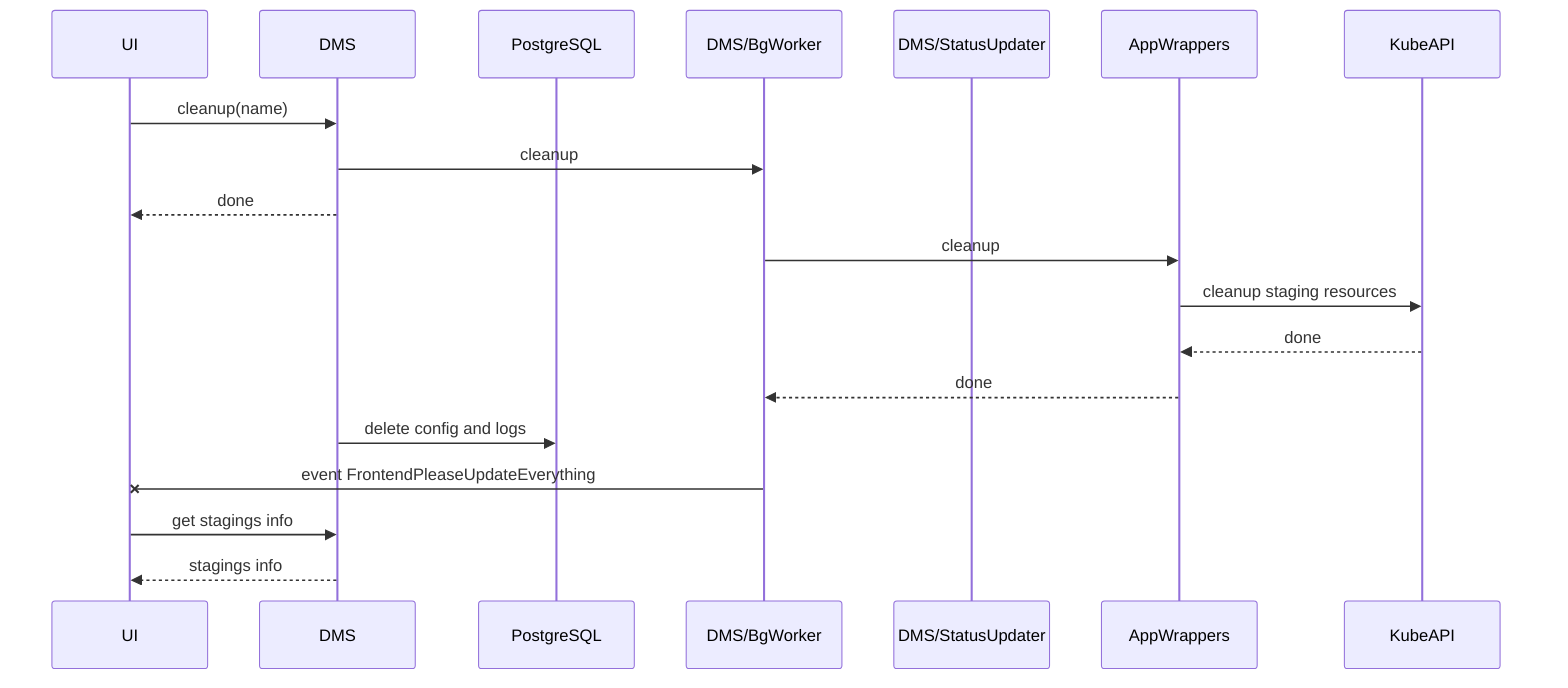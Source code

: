 sequenceDiagram
    participant UI
    participant DMS
    participant PostgreSQL
    participant DMS/BgWorker
    participant DMS/StatusUpdater
    participant AppWrappers
    participant KubeAPI
    UI->>DMS: cleanup(name)
    DMS->>DMS/BgWorker: cleanup
    DMS-->>UI: done
    DMS/BgWorker->>AppWrappers: cleanup
    AppWrappers->>KubeAPI: cleanup staging resources
    KubeAPI-->>AppWrappers: done
    AppWrappers-->>DMS/BgWorker: done
    DMS->>PostgreSQL: delete config and logs
    DMS/BgWorker-xUI: event FrontendPleaseUpdateEverything
    UI->>DMS: get stagings info
    DMS-->>UI: stagings info
